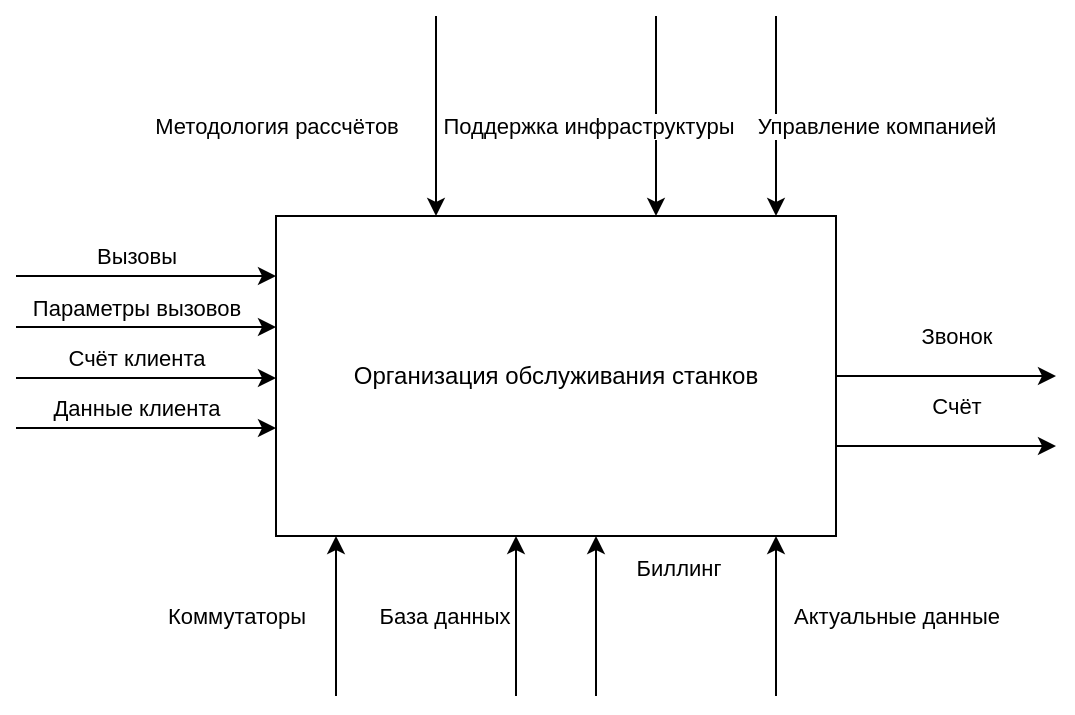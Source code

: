 <mxfile version="20.0.1" type="device"><diagram id="Wp70tFpYx9tBq_sGVqZO" name="Page-1"><mxGraphModel dx="1315" dy="652" grid="1" gridSize="10" guides="1" tooltips="1" connect="1" arrows="1" fold="1" page="1" pageScale="1" pageWidth="827" pageHeight="1169" math="0" shadow="0"><root><mxCell id="0"/><mxCell id="1" parent="0"/><mxCell id="wHA9htXzQ6TT7dvacv06-1" value="Организация обслуживания станков" style="rounded=0;whiteSpace=wrap;html=1;" vertex="1" parent="1"><mxGeometry x="284" y="515" width="280" height="160" as="geometry"/></mxCell><mxCell id="wHA9htXzQ6TT7dvacv06-2" value="" style="endArrow=classic;html=1;rounded=0;" edge="1" parent="1" source="wHA9htXzQ6TT7dvacv06-1"><mxGeometry width="50" height="50" relative="1" as="geometry"><mxPoint x="604" y="620" as="sourcePoint"/><mxPoint x="674" y="595" as="targetPoint"/></mxGeometry></mxCell><mxCell id="wHA9htXzQ6TT7dvacv06-3" value="Звонок" style="edgeLabel;html=1;align=center;verticalAlign=middle;resizable=0;points=[];" vertex="1" connectable="0" parent="wHA9htXzQ6TT7dvacv06-2"><mxGeometry x="-0.327" y="1" relative="1" as="geometry"><mxPoint x="23" y="-19" as="offset"/></mxGeometry></mxCell><mxCell id="wHA9htXzQ6TT7dvacv06-4" value="" style="endArrow=classic;html=1;rounded=0;" edge="1" parent="1"><mxGeometry width="50" height="50" relative="1" as="geometry"><mxPoint x="364" y="415" as="sourcePoint"/><mxPoint x="364" y="515" as="targetPoint"/><Array as="points"/></mxGeometry></mxCell><mxCell id="wHA9htXzQ6TT7dvacv06-5" value="Методология рассчётов" style="edgeLabel;html=1;align=center;verticalAlign=middle;resizable=0;points=[];" vertex="1" connectable="0" parent="wHA9htXzQ6TT7dvacv06-4"><mxGeometry x="-0.731" y="-4" relative="1" as="geometry"><mxPoint x="-76" y="41" as="offset"/></mxGeometry></mxCell><mxCell id="wHA9htXzQ6TT7dvacv06-6" value="" style="endArrow=classic;html=1;rounded=0;" edge="1" parent="1"><mxGeometry width="50" height="50" relative="1" as="geometry"><mxPoint x="154" y="621" as="sourcePoint"/><mxPoint x="284" y="621" as="targetPoint"/></mxGeometry></mxCell><mxCell id="wHA9htXzQ6TT7dvacv06-7" value="Биллинг" style="edgeLabel;html=1;align=center;verticalAlign=middle;resizable=0;points=[];" vertex="1" connectable="0" parent="wHA9htXzQ6TT7dvacv06-6"><mxGeometry x="-0.218" y="-1" relative="1" as="geometry"><mxPoint x="280" y="69" as="offset"/></mxGeometry></mxCell><mxCell id="wHA9htXzQ6TT7dvacv06-8" value="Данные клиента" style="edgeLabel;html=1;align=center;verticalAlign=middle;resizable=0;points=[];" vertex="1" connectable="0" parent="wHA9htXzQ6TT7dvacv06-6"><mxGeometry x="-0.169" y="1" relative="1" as="geometry"><mxPoint x="6" y="-9" as="offset"/></mxGeometry></mxCell><mxCell id="wHA9htXzQ6TT7dvacv06-9" value="" style="endArrow=classic;html=1;rounded=0;entryX=0;entryY=0.75;entryDx=0;entryDy=0;" edge="1" parent="1"><mxGeometry width="50" height="50" relative="1" as="geometry"><mxPoint x="154" y="570.52" as="sourcePoint"/><mxPoint x="284" y="570.52" as="targetPoint"/></mxGeometry></mxCell><mxCell id="wHA9htXzQ6TT7dvacv06-10" value="Параметры вызовов" style="edgeLabel;html=1;align=center;verticalAlign=middle;resizable=0;points=[];" vertex="1" connectable="0" parent="wHA9htXzQ6TT7dvacv06-9"><mxGeometry x="-0.538" y="-1" relative="1" as="geometry"><mxPoint x="30" y="-11" as="offset"/></mxGeometry></mxCell><mxCell id="wHA9htXzQ6TT7dvacv06-11" value="" style="endArrow=classic;html=1;rounded=0;" edge="1" parent="1"><mxGeometry width="50" height="50" relative="1" as="geometry"><mxPoint x="444" y="755" as="sourcePoint"/><mxPoint x="444" y="675" as="targetPoint"/><Array as="points"><mxPoint x="444" y="695"/></Array></mxGeometry></mxCell><mxCell id="wHA9htXzQ6TT7dvacv06-12" value="" style="endArrow=classic;html=1;rounded=0;entryX=0;entryY=0.75;entryDx=0;entryDy=0;" edge="1" parent="1"><mxGeometry width="50" height="50" relative="1" as="geometry"><mxPoint x="154" y="545" as="sourcePoint"/><mxPoint x="284" y="545.0" as="targetPoint"/></mxGeometry></mxCell><mxCell id="wHA9htXzQ6TT7dvacv06-13" value="Вызовы" style="edgeLabel;html=1;align=center;verticalAlign=middle;resizable=0;points=[];" vertex="1" connectable="0" parent="wHA9htXzQ6TT7dvacv06-12"><mxGeometry x="-0.169" y="1" relative="1" as="geometry"><mxPoint x="6" y="-9" as="offset"/></mxGeometry></mxCell><mxCell id="wHA9htXzQ6TT7dvacv06-14" value="" style="endArrow=classic;html=1;rounded=0;" edge="1" parent="1"><mxGeometry width="50" height="50" relative="1" as="geometry"><mxPoint x="474" y="415" as="sourcePoint"/><mxPoint x="474" y="515" as="targetPoint"/><Array as="points"/></mxGeometry></mxCell><mxCell id="wHA9htXzQ6TT7dvacv06-15" value="Поддержка инфраструктуры" style="edgeLabel;html=1;align=center;verticalAlign=middle;resizable=0;points=[];" vertex="1" connectable="0" parent="wHA9htXzQ6TT7dvacv06-14"><mxGeometry x="-0.731" y="-4" relative="1" as="geometry"><mxPoint x="-30" y="41" as="offset"/></mxGeometry></mxCell><mxCell id="wHA9htXzQ6TT7dvacv06-16" value="" style="endArrow=classic;html=1;rounded=0;" edge="1" parent="1"><mxGeometry width="50" height="50" relative="1" as="geometry"><mxPoint x="314" y="755" as="sourcePoint"/><mxPoint x="314" y="675" as="targetPoint"/></mxGeometry></mxCell><mxCell id="wHA9htXzQ6TT7dvacv06-17" value="Коммутаторы" style="edgeLabel;html=1;align=center;verticalAlign=middle;resizable=0;points=[];" vertex="1" connectable="0" parent="wHA9htXzQ6TT7dvacv06-16"><mxGeometry x="0.305" y="-1" relative="1" as="geometry"><mxPoint x="-51" y="12" as="offset"/></mxGeometry></mxCell><mxCell id="wHA9htXzQ6TT7dvacv06-18" value="" style="endArrow=classic;html=1;rounded=0;" edge="1" parent="1"><mxGeometry width="50" height="50" relative="1" as="geometry"><mxPoint x="534" y="755" as="sourcePoint"/><mxPoint x="534" y="675" as="targetPoint"/></mxGeometry></mxCell><mxCell id="wHA9htXzQ6TT7dvacv06-19" value="Актуальные данные" style="edgeLabel;html=1;align=center;verticalAlign=middle;resizable=0;points=[];" vertex="1" connectable="0" parent="wHA9htXzQ6TT7dvacv06-18"><mxGeometry x="-0.523" y="1" relative="1" as="geometry"><mxPoint x="61" y="-21" as="offset"/></mxGeometry></mxCell><mxCell id="wHA9htXzQ6TT7dvacv06-20" value="" style="endArrow=classic;html=1;rounded=0;" edge="1" parent="1"><mxGeometry width="50" height="50" relative="1" as="geometry"><mxPoint x="534" y="415" as="sourcePoint"/><mxPoint x="534" y="515" as="targetPoint"/></mxGeometry></mxCell><mxCell id="wHA9htXzQ6TT7dvacv06-21" value="Управление компанией" style="edgeLabel;html=1;align=center;verticalAlign=middle;resizable=0;points=[];" vertex="1" connectable="0" parent="wHA9htXzQ6TT7dvacv06-20"><mxGeometry x="-0.337" relative="1" as="geometry"><mxPoint x="50" y="22" as="offset"/></mxGeometry></mxCell><mxCell id="wHA9htXzQ6TT7dvacv06-22" value="" style="endArrow=classic;html=1;rounded=0;" edge="1" parent="1"><mxGeometry width="50" height="50" relative="1" as="geometry"><mxPoint x="404" y="755" as="sourcePoint"/><mxPoint x="404" y="675" as="targetPoint"/></mxGeometry></mxCell><mxCell id="wHA9htXzQ6TT7dvacv06-23" value="База данных" style="edgeLabel;html=1;align=center;verticalAlign=middle;resizable=0;points=[];" vertex="1" connectable="0" parent="wHA9htXzQ6TT7dvacv06-22"><mxGeometry x="0.305" y="-1" relative="1" as="geometry"><mxPoint x="-37" y="12" as="offset"/></mxGeometry></mxCell><mxCell id="wHA9htXzQ6TT7dvacv06-30" value="" style="endArrow=classic;html=1;rounded=0;entryX=0;entryY=0.75;entryDx=0;entryDy=0;" edge="1" parent="1"><mxGeometry width="50" height="50" relative="1" as="geometry"><mxPoint x="154" y="596" as="sourcePoint"/><mxPoint x="284" y="596" as="targetPoint"/></mxGeometry></mxCell><mxCell id="wHA9htXzQ6TT7dvacv06-31" value="Счёт клиента" style="edgeLabel;html=1;align=center;verticalAlign=middle;resizable=0;points=[];" vertex="1" connectable="0" parent="wHA9htXzQ6TT7dvacv06-30"><mxGeometry x="-0.538" y="-1" relative="1" as="geometry"><mxPoint x="30" y="-11" as="offset"/></mxGeometry></mxCell><mxCell id="wHA9htXzQ6TT7dvacv06-32" value="" style="endArrow=classic;html=1;rounded=0;" edge="1" parent="1"><mxGeometry width="50" height="50" relative="1" as="geometry"><mxPoint x="564" y="630" as="sourcePoint"/><mxPoint x="674" y="630" as="targetPoint"/></mxGeometry></mxCell><mxCell id="wHA9htXzQ6TT7dvacv06-33" value="Счёт" style="edgeLabel;html=1;align=center;verticalAlign=middle;resizable=0;points=[];" vertex="1" connectable="0" parent="wHA9htXzQ6TT7dvacv06-32"><mxGeometry x="-0.327" y="1" relative="1" as="geometry"><mxPoint x="23" y="-19" as="offset"/></mxGeometry></mxCell></root></mxGraphModel></diagram></mxfile>
